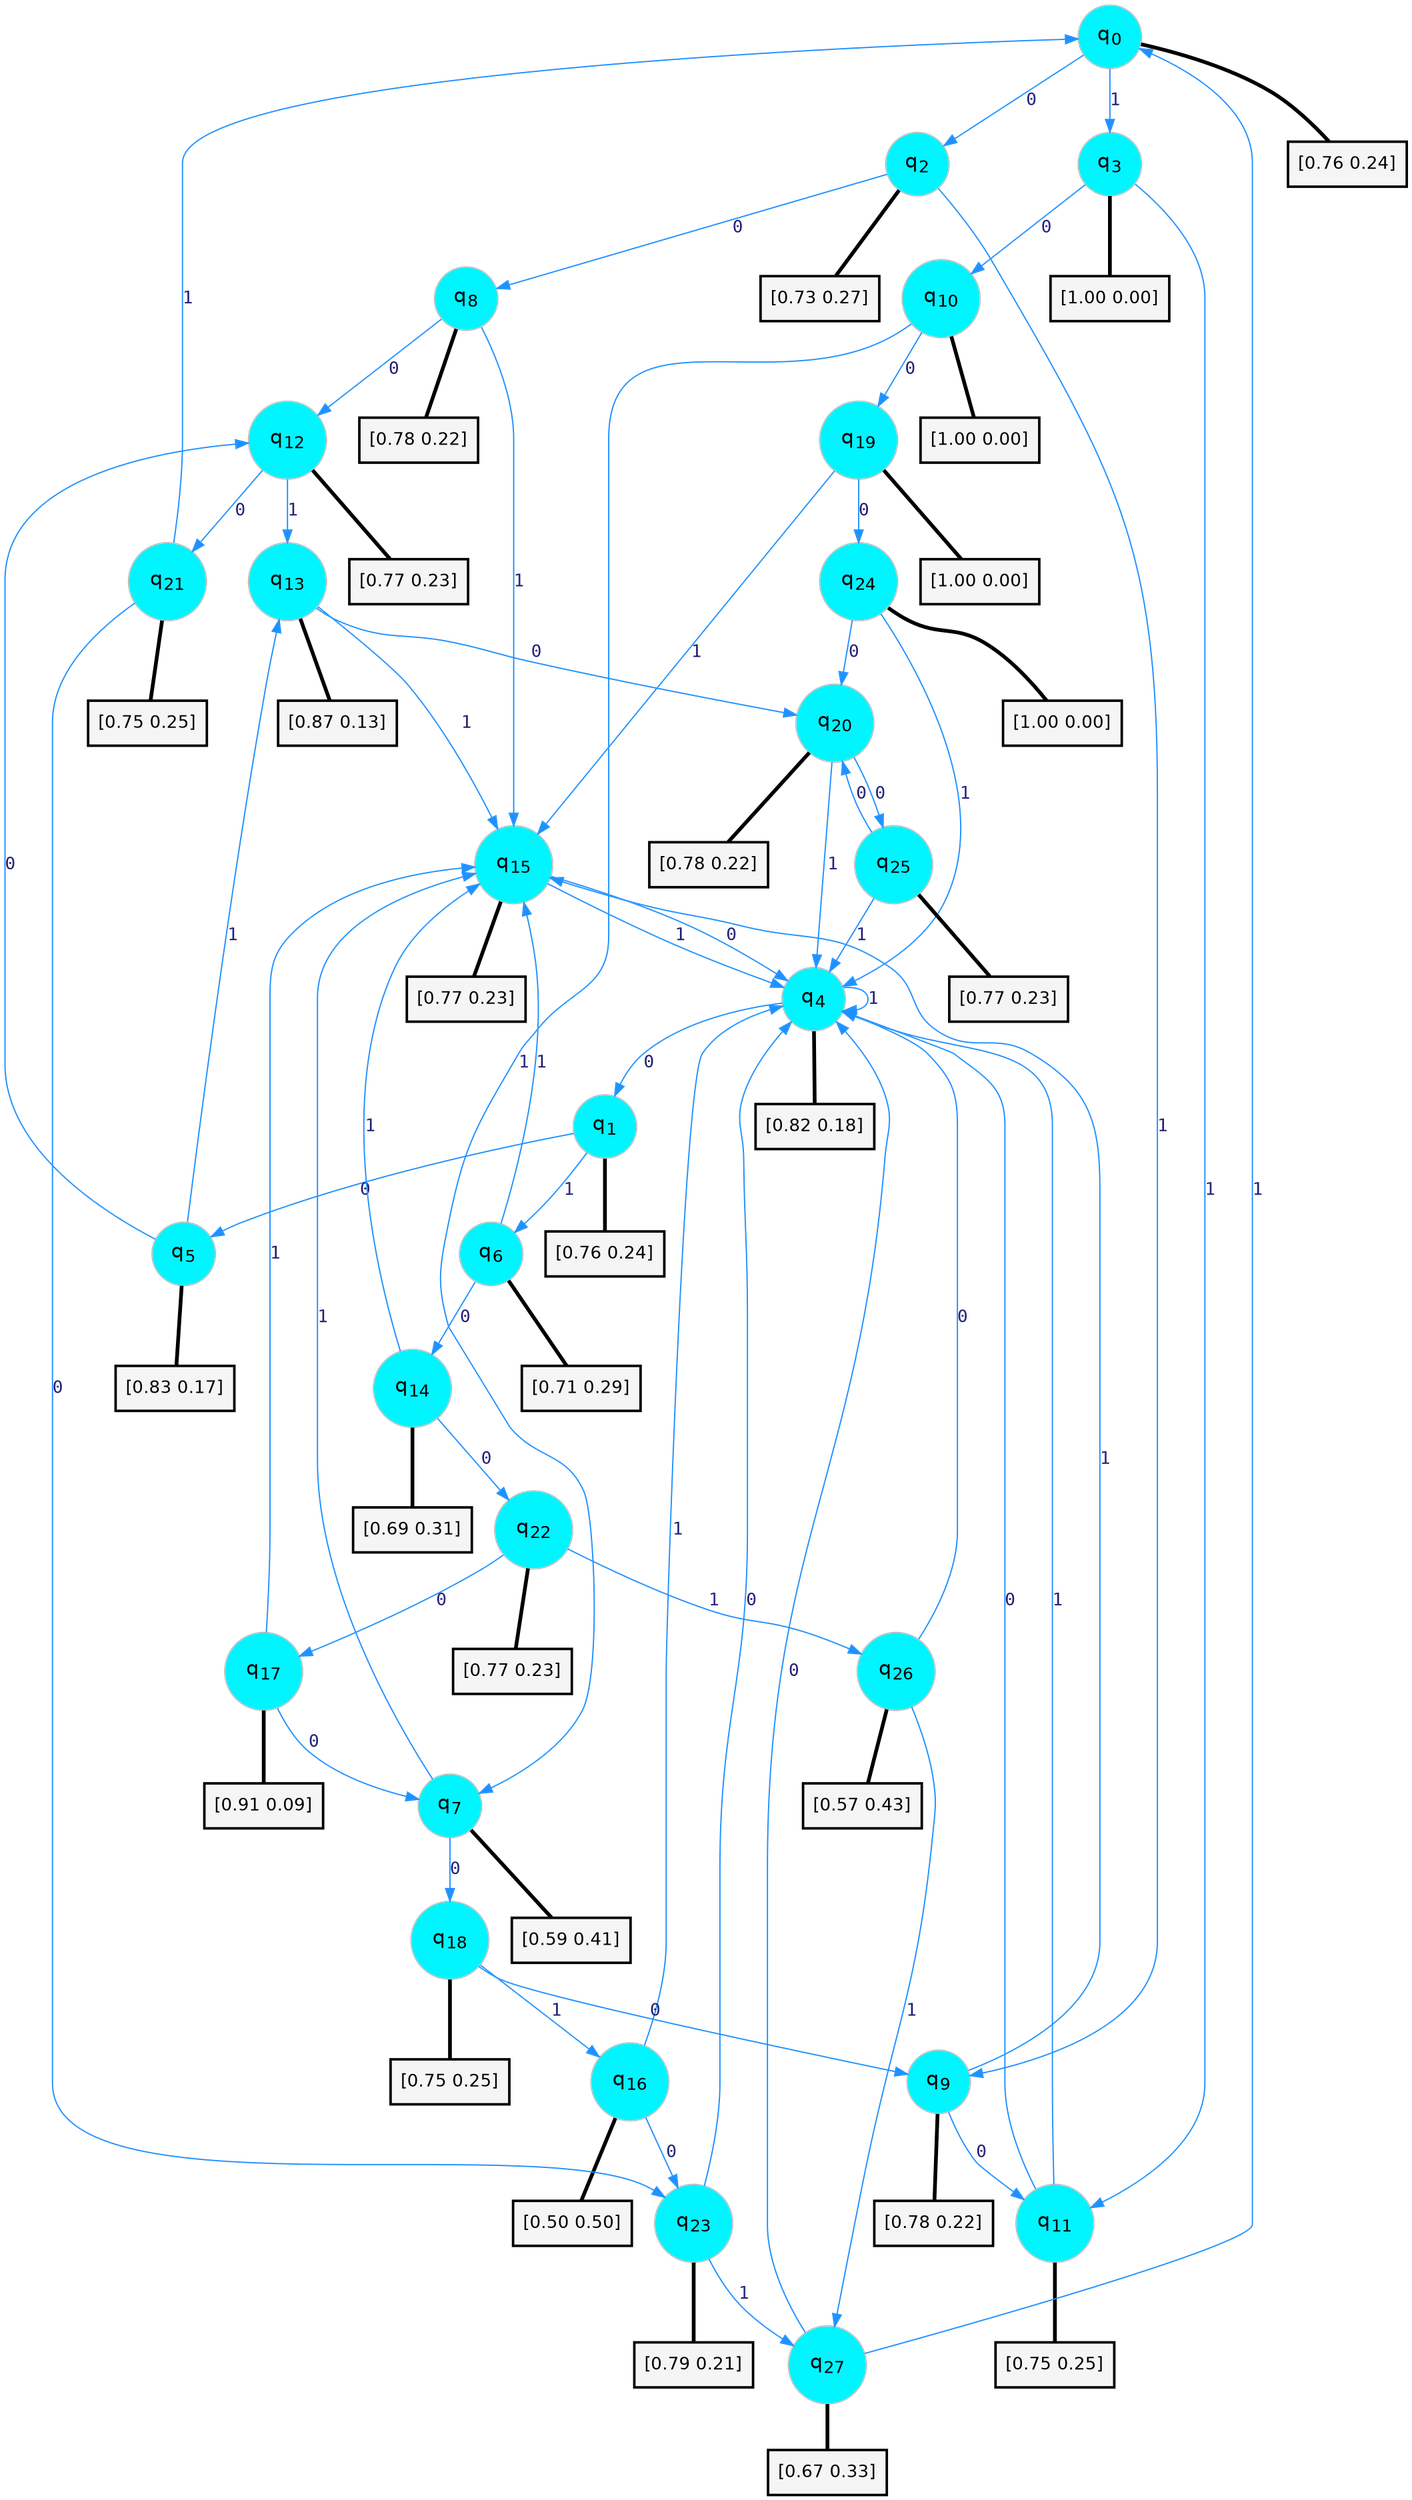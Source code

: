 digraph G {
graph [
bgcolor=transparent, dpi=300, rankdir=TD, size="40,25"];
node [
color=gray, fillcolor=turquoise1, fontcolor=black, fontname=Helvetica, fontsize=16, fontweight=bold, shape=circle, style=filled];
edge [
arrowsize=1, color=dodgerblue1, fontcolor=midnightblue, fontname=courier, fontweight=bold, penwidth=1, style=solid, weight=20];
0[label=<q<SUB>0</SUB>>];
1[label=<q<SUB>1</SUB>>];
2[label=<q<SUB>2</SUB>>];
3[label=<q<SUB>3</SUB>>];
4[label=<q<SUB>4</SUB>>];
5[label=<q<SUB>5</SUB>>];
6[label=<q<SUB>6</SUB>>];
7[label=<q<SUB>7</SUB>>];
8[label=<q<SUB>8</SUB>>];
9[label=<q<SUB>9</SUB>>];
10[label=<q<SUB>10</SUB>>];
11[label=<q<SUB>11</SUB>>];
12[label=<q<SUB>12</SUB>>];
13[label=<q<SUB>13</SUB>>];
14[label=<q<SUB>14</SUB>>];
15[label=<q<SUB>15</SUB>>];
16[label=<q<SUB>16</SUB>>];
17[label=<q<SUB>17</SUB>>];
18[label=<q<SUB>18</SUB>>];
19[label=<q<SUB>19</SUB>>];
20[label=<q<SUB>20</SUB>>];
21[label=<q<SUB>21</SUB>>];
22[label=<q<SUB>22</SUB>>];
23[label=<q<SUB>23</SUB>>];
24[label=<q<SUB>24</SUB>>];
25[label=<q<SUB>25</SUB>>];
26[label=<q<SUB>26</SUB>>];
27[label=<q<SUB>27</SUB>>];
28[label="[0.76 0.24]", shape=box,fontcolor=black, fontname=Helvetica, fontsize=14, penwidth=2, fillcolor=whitesmoke,color=black];
29[label="[0.76 0.24]", shape=box,fontcolor=black, fontname=Helvetica, fontsize=14, penwidth=2, fillcolor=whitesmoke,color=black];
30[label="[0.73 0.27]", shape=box,fontcolor=black, fontname=Helvetica, fontsize=14, penwidth=2, fillcolor=whitesmoke,color=black];
31[label="[1.00 0.00]", shape=box,fontcolor=black, fontname=Helvetica, fontsize=14, penwidth=2, fillcolor=whitesmoke,color=black];
32[label="[0.82 0.18]", shape=box,fontcolor=black, fontname=Helvetica, fontsize=14, penwidth=2, fillcolor=whitesmoke,color=black];
33[label="[0.83 0.17]", shape=box,fontcolor=black, fontname=Helvetica, fontsize=14, penwidth=2, fillcolor=whitesmoke,color=black];
34[label="[0.71 0.29]", shape=box,fontcolor=black, fontname=Helvetica, fontsize=14, penwidth=2, fillcolor=whitesmoke,color=black];
35[label="[0.59 0.41]", shape=box,fontcolor=black, fontname=Helvetica, fontsize=14, penwidth=2, fillcolor=whitesmoke,color=black];
36[label="[0.78 0.22]", shape=box,fontcolor=black, fontname=Helvetica, fontsize=14, penwidth=2, fillcolor=whitesmoke,color=black];
37[label="[0.78 0.22]", shape=box,fontcolor=black, fontname=Helvetica, fontsize=14, penwidth=2, fillcolor=whitesmoke,color=black];
38[label="[1.00 0.00]", shape=box,fontcolor=black, fontname=Helvetica, fontsize=14, penwidth=2, fillcolor=whitesmoke,color=black];
39[label="[0.75 0.25]", shape=box,fontcolor=black, fontname=Helvetica, fontsize=14, penwidth=2, fillcolor=whitesmoke,color=black];
40[label="[0.77 0.23]", shape=box,fontcolor=black, fontname=Helvetica, fontsize=14, penwidth=2, fillcolor=whitesmoke,color=black];
41[label="[0.87 0.13]", shape=box,fontcolor=black, fontname=Helvetica, fontsize=14, penwidth=2, fillcolor=whitesmoke,color=black];
42[label="[0.69 0.31]", shape=box,fontcolor=black, fontname=Helvetica, fontsize=14, penwidth=2, fillcolor=whitesmoke,color=black];
43[label="[0.77 0.23]", shape=box,fontcolor=black, fontname=Helvetica, fontsize=14, penwidth=2, fillcolor=whitesmoke,color=black];
44[label="[0.50 0.50]", shape=box,fontcolor=black, fontname=Helvetica, fontsize=14, penwidth=2, fillcolor=whitesmoke,color=black];
45[label="[0.91 0.09]", shape=box,fontcolor=black, fontname=Helvetica, fontsize=14, penwidth=2, fillcolor=whitesmoke,color=black];
46[label="[0.75 0.25]", shape=box,fontcolor=black, fontname=Helvetica, fontsize=14, penwidth=2, fillcolor=whitesmoke,color=black];
47[label="[1.00 0.00]", shape=box,fontcolor=black, fontname=Helvetica, fontsize=14, penwidth=2, fillcolor=whitesmoke,color=black];
48[label="[0.78 0.22]", shape=box,fontcolor=black, fontname=Helvetica, fontsize=14, penwidth=2, fillcolor=whitesmoke,color=black];
49[label="[0.75 0.25]", shape=box,fontcolor=black, fontname=Helvetica, fontsize=14, penwidth=2, fillcolor=whitesmoke,color=black];
50[label="[0.77 0.23]", shape=box,fontcolor=black, fontname=Helvetica, fontsize=14, penwidth=2, fillcolor=whitesmoke,color=black];
51[label="[0.79 0.21]", shape=box,fontcolor=black, fontname=Helvetica, fontsize=14, penwidth=2, fillcolor=whitesmoke,color=black];
52[label="[1.00 0.00]", shape=box,fontcolor=black, fontname=Helvetica, fontsize=14, penwidth=2, fillcolor=whitesmoke,color=black];
53[label="[0.77 0.23]", shape=box,fontcolor=black, fontname=Helvetica, fontsize=14, penwidth=2, fillcolor=whitesmoke,color=black];
54[label="[0.57 0.43]", shape=box,fontcolor=black, fontname=Helvetica, fontsize=14, penwidth=2, fillcolor=whitesmoke,color=black];
55[label="[0.67 0.33]", shape=box,fontcolor=black, fontname=Helvetica, fontsize=14, penwidth=2, fillcolor=whitesmoke,color=black];
0->2 [label=0];
0->3 [label=1];
0->28 [arrowhead=none, penwidth=3,color=black];
1->5 [label=0];
1->6 [label=1];
1->29 [arrowhead=none, penwidth=3,color=black];
2->8 [label=0];
2->9 [label=1];
2->30 [arrowhead=none, penwidth=3,color=black];
3->10 [label=0];
3->11 [label=1];
3->31 [arrowhead=none, penwidth=3,color=black];
4->1 [label=0];
4->4 [label=1];
4->32 [arrowhead=none, penwidth=3,color=black];
5->12 [label=0];
5->13 [label=1];
5->33 [arrowhead=none, penwidth=3,color=black];
6->14 [label=0];
6->15 [label=1];
6->34 [arrowhead=none, penwidth=3,color=black];
7->18 [label=0];
7->15 [label=1];
7->35 [arrowhead=none, penwidth=3,color=black];
8->12 [label=0];
8->15 [label=1];
8->36 [arrowhead=none, penwidth=3,color=black];
9->11 [label=0];
9->15 [label=1];
9->37 [arrowhead=none, penwidth=3,color=black];
10->19 [label=0];
10->7 [label=1];
10->38 [arrowhead=none, penwidth=3,color=black];
11->4 [label=0];
11->4 [label=1];
11->39 [arrowhead=none, penwidth=3,color=black];
12->21 [label=0];
12->13 [label=1];
12->40 [arrowhead=none, penwidth=3,color=black];
13->20 [label=0];
13->15 [label=1];
13->41 [arrowhead=none, penwidth=3,color=black];
14->22 [label=0];
14->15 [label=1];
14->42 [arrowhead=none, penwidth=3,color=black];
15->4 [label=0];
15->4 [label=1];
15->43 [arrowhead=none, penwidth=3,color=black];
16->23 [label=0];
16->4 [label=1];
16->44 [arrowhead=none, penwidth=3,color=black];
17->7 [label=0];
17->15 [label=1];
17->45 [arrowhead=none, penwidth=3,color=black];
18->9 [label=0];
18->16 [label=1];
18->46 [arrowhead=none, penwidth=3,color=black];
19->24 [label=0];
19->15 [label=1];
19->47 [arrowhead=none, penwidth=3,color=black];
20->25 [label=0];
20->4 [label=1];
20->48 [arrowhead=none, penwidth=3,color=black];
21->23 [label=0];
21->0 [label=1];
21->49 [arrowhead=none, penwidth=3,color=black];
22->17 [label=0];
22->26 [label=1];
22->50 [arrowhead=none, penwidth=3,color=black];
23->4 [label=0];
23->27 [label=1];
23->51 [arrowhead=none, penwidth=3,color=black];
24->20 [label=0];
24->4 [label=1];
24->52 [arrowhead=none, penwidth=3,color=black];
25->20 [label=0];
25->4 [label=1];
25->53 [arrowhead=none, penwidth=3,color=black];
26->4 [label=0];
26->27 [label=1];
26->54 [arrowhead=none, penwidth=3,color=black];
27->4 [label=0];
27->0 [label=1];
27->55 [arrowhead=none, penwidth=3,color=black];
}
